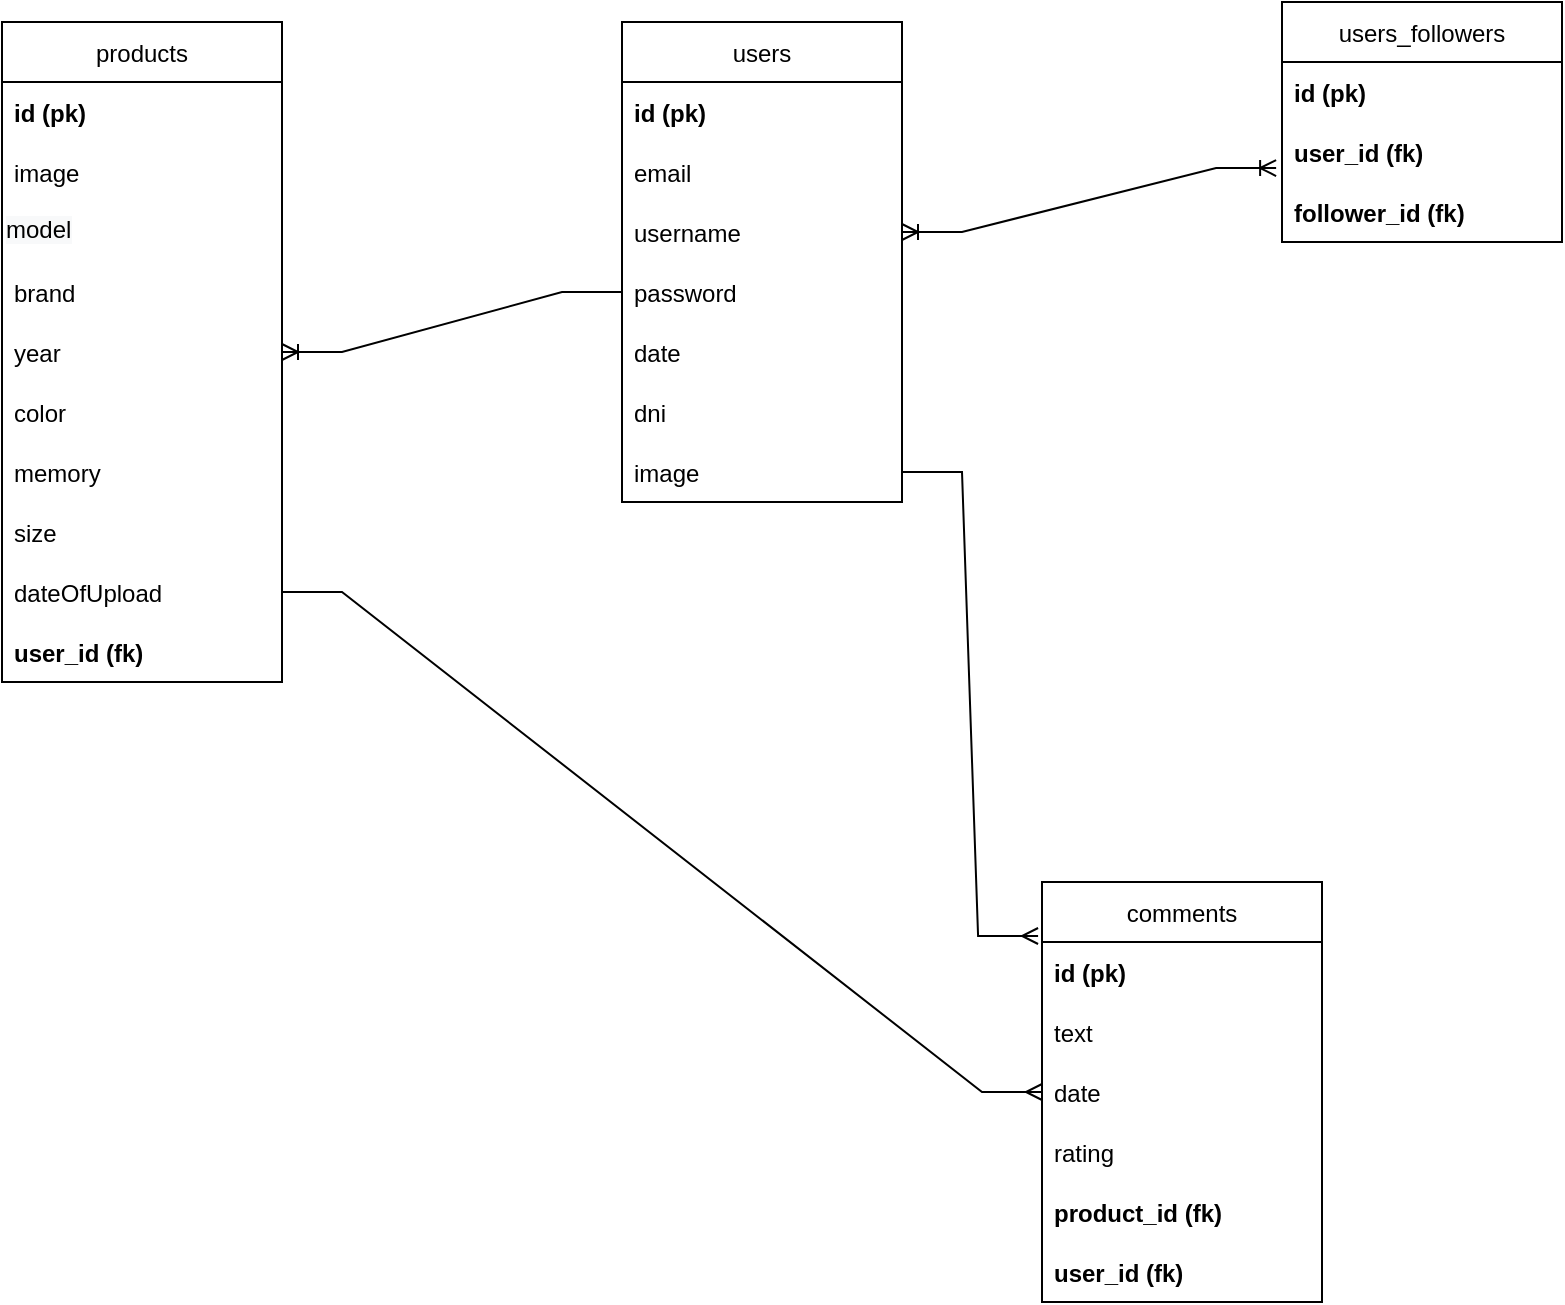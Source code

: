 <mxfile version="18.0.1" type="device"><diagram id="cXv8IqNbXt5iZTJqOwij" name="Page-1"><mxGraphModel dx="1422" dy="798" grid="1" gridSize="10" guides="1" tooltips="1" connect="1" arrows="1" fold="1" page="1" pageScale="1" pageWidth="4681" pageHeight="3300" math="0" shadow="0"><root><mxCell id="0"/><mxCell id="1" parent="0"/><mxCell id="T1JPgiZ_bfzevg3-CLFB-1" value="products" style="swimlane;fontStyle=0;childLayout=stackLayout;horizontal=1;startSize=30;horizontalStack=0;resizeParent=1;resizeParentMax=0;resizeLast=0;collapsible=1;marginBottom=0;" parent="1" vertex="1"><mxGeometry x="80" y="40" width="140" height="330" as="geometry"/></mxCell><mxCell id="T1JPgiZ_bfzevg3-CLFB-2" value="id (pk)" style="text;strokeColor=none;fillColor=none;align=left;verticalAlign=middle;spacingLeft=4;spacingRight=4;overflow=hidden;points=[[0,0.5],[1,0.5]];portConstraint=eastwest;rotatable=0;fontStyle=1" parent="T1JPgiZ_bfzevg3-CLFB-1" vertex="1"><mxGeometry y="30" width="140" height="30" as="geometry"/></mxCell><mxCell id="T1JPgiZ_bfzevg3-CLFB-3" value="image" style="text;strokeColor=none;fillColor=none;align=left;verticalAlign=middle;spacingLeft=4;spacingRight=4;overflow=hidden;points=[[0,0.5],[1,0.5]];portConstraint=eastwest;rotatable=0;" parent="T1JPgiZ_bfzevg3-CLFB-1" vertex="1"><mxGeometry y="60" width="140" height="30" as="geometry"/></mxCell><mxCell id="etdr1lWKSWEZvVC0iz4d-11" value="&lt;span style=&quot;color: rgb(0, 0, 0); font-family: Helvetica; font-size: 12px; font-style: normal; font-variant-ligatures: normal; font-variant-caps: normal; font-weight: 400; letter-spacing: normal; orphans: 2; text-align: left; text-indent: 0px; text-transform: none; widows: 2; word-spacing: 0px; -webkit-text-stroke-width: 0px; background-color: rgb(248, 249, 250); text-decoration-thickness: initial; text-decoration-style: initial; text-decoration-color: initial; float: none; display: inline !important;&quot;&gt;model&lt;/span&gt;" style="text;whiteSpace=wrap;html=1;" vertex="1" parent="T1JPgiZ_bfzevg3-CLFB-1"><mxGeometry y="90" width="140" height="30" as="geometry"/></mxCell><mxCell id="T1JPgiZ_bfzevg3-CLFB-4" value="brand" style="text;strokeColor=none;fillColor=none;align=left;verticalAlign=middle;spacingLeft=4;spacingRight=4;overflow=hidden;points=[[0,0.5],[1,0.5]];portConstraint=eastwest;rotatable=0;" parent="T1JPgiZ_bfzevg3-CLFB-1" vertex="1"><mxGeometry y="120" width="140" height="30" as="geometry"/></mxCell><mxCell id="T1JPgiZ_bfzevg3-CLFB-5" value="year" style="text;strokeColor=none;fillColor=none;align=left;verticalAlign=middle;spacingLeft=4;spacingRight=4;overflow=hidden;points=[[0,0.5],[1,0.5]];portConstraint=eastwest;rotatable=0;" parent="T1JPgiZ_bfzevg3-CLFB-1" vertex="1"><mxGeometry y="150" width="140" height="30" as="geometry"/></mxCell><mxCell id="T1JPgiZ_bfzevg3-CLFB-6" value="color" style="text;strokeColor=none;fillColor=none;align=left;verticalAlign=middle;spacingLeft=4;spacingRight=4;overflow=hidden;points=[[0,0.5],[1,0.5]];portConstraint=eastwest;rotatable=0;" parent="T1JPgiZ_bfzevg3-CLFB-1" vertex="1"><mxGeometry y="180" width="140" height="30" as="geometry"/></mxCell><mxCell id="T1JPgiZ_bfzevg3-CLFB-7" value="memory" style="text;strokeColor=none;fillColor=none;align=left;verticalAlign=middle;spacingLeft=4;spacingRight=4;overflow=hidden;points=[[0,0.5],[1,0.5]];portConstraint=eastwest;rotatable=0;" parent="T1JPgiZ_bfzevg3-CLFB-1" vertex="1"><mxGeometry y="210" width="140" height="30" as="geometry"/></mxCell><mxCell id="T1JPgiZ_bfzevg3-CLFB-8" value="size" style="text;strokeColor=none;fillColor=none;align=left;verticalAlign=middle;spacingLeft=4;spacingRight=4;overflow=hidden;points=[[0,0.5],[1,0.5]];portConstraint=eastwest;rotatable=0;" parent="T1JPgiZ_bfzevg3-CLFB-1" vertex="1"><mxGeometry y="240" width="140" height="30" as="geometry"/></mxCell><mxCell id="T1JPgiZ_bfzevg3-CLFB-9" value="dateOfUpload" style="text;strokeColor=none;fillColor=none;align=left;verticalAlign=middle;spacingLeft=4;spacingRight=4;overflow=hidden;points=[[0,0.5],[1,0.5]];portConstraint=eastwest;rotatable=0;" parent="T1JPgiZ_bfzevg3-CLFB-1" vertex="1"><mxGeometry y="270" width="140" height="30" as="geometry"/></mxCell><mxCell id="T1JPgiZ_bfzevg3-CLFB-45" value="user_id (fk)" style="text;strokeColor=none;fillColor=none;align=left;verticalAlign=middle;spacingLeft=4;spacingRight=4;overflow=hidden;points=[[0,0.5],[1,0.5]];portConstraint=eastwest;rotatable=0;fontStyle=1" parent="T1JPgiZ_bfzevg3-CLFB-1" vertex="1"><mxGeometry y="300" width="140" height="30" as="geometry"/></mxCell><mxCell id="T1JPgiZ_bfzevg3-CLFB-11" value="users" style="swimlane;fontStyle=0;childLayout=stackLayout;horizontal=1;startSize=30;horizontalStack=0;resizeParent=1;resizeParentMax=0;resizeLast=0;collapsible=1;marginBottom=0;" parent="1" vertex="1"><mxGeometry x="390" y="40" width="140" height="240" as="geometry"/></mxCell><mxCell id="T1JPgiZ_bfzevg3-CLFB-12" value="id (pk)" style="text;strokeColor=none;fillColor=none;align=left;verticalAlign=middle;spacingLeft=4;spacingRight=4;overflow=hidden;points=[[0,0.5],[1,0.5]];portConstraint=eastwest;rotatable=0;fontStyle=1" parent="T1JPgiZ_bfzevg3-CLFB-11" vertex="1"><mxGeometry y="30" width="140" height="30" as="geometry"/></mxCell><mxCell id="T1JPgiZ_bfzevg3-CLFB-13" value="email" style="text;strokeColor=none;fillColor=none;align=left;verticalAlign=middle;spacingLeft=4;spacingRight=4;overflow=hidden;points=[[0,0.5],[1,0.5]];portConstraint=eastwest;rotatable=0;" parent="T1JPgiZ_bfzevg3-CLFB-11" vertex="1"><mxGeometry y="60" width="140" height="30" as="geometry"/></mxCell><mxCell id="T1JPgiZ_bfzevg3-CLFB-14" value="username" style="text;strokeColor=none;fillColor=none;align=left;verticalAlign=middle;spacingLeft=4;spacingRight=4;overflow=hidden;points=[[0,0.5],[1,0.5]];portConstraint=eastwest;rotatable=0;" parent="T1JPgiZ_bfzevg3-CLFB-11" vertex="1"><mxGeometry y="90" width="140" height="30" as="geometry"/></mxCell><mxCell id="T1JPgiZ_bfzevg3-CLFB-15" value="password" style="text;strokeColor=none;fillColor=none;align=left;verticalAlign=middle;spacingLeft=4;spacingRight=4;overflow=hidden;points=[[0,0.5],[1,0.5]];portConstraint=eastwest;rotatable=0;" parent="T1JPgiZ_bfzevg3-CLFB-11" vertex="1"><mxGeometry y="120" width="140" height="30" as="geometry"/></mxCell><mxCell id="T1JPgiZ_bfzevg3-CLFB-16" value="date" style="text;strokeColor=none;fillColor=none;align=left;verticalAlign=middle;spacingLeft=4;spacingRight=4;overflow=hidden;points=[[0,0.5],[1,0.5]];portConstraint=eastwest;rotatable=0;" parent="T1JPgiZ_bfzevg3-CLFB-11" vertex="1"><mxGeometry y="150" width="140" height="30" as="geometry"/></mxCell><mxCell id="T1JPgiZ_bfzevg3-CLFB-17" value="dni" style="text;strokeColor=none;fillColor=none;align=left;verticalAlign=middle;spacingLeft=4;spacingRight=4;overflow=hidden;points=[[0,0.5],[1,0.5]];portConstraint=eastwest;rotatable=0;" parent="T1JPgiZ_bfzevg3-CLFB-11" vertex="1"><mxGeometry y="180" width="140" height="30" as="geometry"/></mxCell><mxCell id="T1JPgiZ_bfzevg3-CLFB-18" value="image" style="text;strokeColor=none;fillColor=none;align=left;verticalAlign=middle;spacingLeft=4;spacingRight=4;overflow=hidden;points=[[0,0.5],[1,0.5]];portConstraint=eastwest;rotatable=0;" parent="T1JPgiZ_bfzevg3-CLFB-11" vertex="1"><mxGeometry y="210" width="140" height="30" as="geometry"/></mxCell><mxCell id="T1JPgiZ_bfzevg3-CLFB-21" value="comments" style="swimlane;fontStyle=0;childLayout=stackLayout;horizontal=1;startSize=30;horizontalStack=0;resizeParent=1;resizeParentMax=0;resizeLast=0;collapsible=1;marginBottom=0;" parent="1" vertex="1"><mxGeometry x="600" y="470" width="140" height="210" as="geometry"/></mxCell><mxCell id="T1JPgiZ_bfzevg3-CLFB-22" value="id (pk)" style="text;strokeColor=none;fillColor=none;align=left;verticalAlign=middle;spacingLeft=4;spacingRight=4;overflow=hidden;points=[[0,0.5],[1,0.5]];portConstraint=eastwest;rotatable=0;fontStyle=1" parent="T1JPgiZ_bfzevg3-CLFB-21" vertex="1"><mxGeometry y="30" width="140" height="30" as="geometry"/></mxCell><mxCell id="T1JPgiZ_bfzevg3-CLFB-25" value="text" style="text;strokeColor=none;fillColor=none;align=left;verticalAlign=middle;spacingLeft=4;spacingRight=4;overflow=hidden;points=[[0,0.5],[1,0.5]];portConstraint=eastwest;rotatable=0;" parent="T1JPgiZ_bfzevg3-CLFB-21" vertex="1"><mxGeometry y="60" width="140" height="30" as="geometry"/></mxCell><mxCell id="T1JPgiZ_bfzevg3-CLFB-26" value="date" style="text;strokeColor=none;fillColor=none;align=left;verticalAlign=middle;spacingLeft=4;spacingRight=4;overflow=hidden;points=[[0,0.5],[1,0.5]];portConstraint=eastwest;rotatable=0;" parent="T1JPgiZ_bfzevg3-CLFB-21" vertex="1"><mxGeometry y="90" width="140" height="30" as="geometry"/></mxCell><mxCell id="T1JPgiZ_bfzevg3-CLFB-27" value="rating" style="text;strokeColor=none;fillColor=none;align=left;verticalAlign=middle;spacingLeft=4;spacingRight=4;overflow=hidden;points=[[0,0.5],[1,0.5]];portConstraint=eastwest;rotatable=0;" parent="T1JPgiZ_bfzevg3-CLFB-21" vertex="1"><mxGeometry y="120" width="140" height="30" as="geometry"/></mxCell><mxCell id="T1JPgiZ_bfzevg3-CLFB-47" value="product_id (fk)" style="text;strokeColor=none;fillColor=none;align=left;verticalAlign=middle;spacingLeft=4;spacingRight=4;overflow=hidden;points=[[0,0.5],[1,0.5]];portConstraint=eastwest;rotatable=0;fontStyle=1" parent="T1JPgiZ_bfzevg3-CLFB-21" vertex="1"><mxGeometry y="150" width="140" height="30" as="geometry"/></mxCell><mxCell id="etdr1lWKSWEZvVC0iz4d-12" value="user_id (fk)" style="text;strokeColor=none;fillColor=none;align=left;verticalAlign=middle;spacingLeft=4;spacingRight=4;overflow=hidden;points=[[0,0.5],[1,0.5]];portConstraint=eastwest;rotatable=0;fontStyle=1" vertex="1" parent="T1JPgiZ_bfzevg3-CLFB-21"><mxGeometry y="180" width="140" height="30" as="geometry"/></mxCell><mxCell id="T1JPgiZ_bfzevg3-CLFB-44" value="" style="edgeStyle=entityRelationEdgeStyle;fontSize=12;html=1;endArrow=ERoneToMany;rounded=0;exitX=0;exitY=0.5;exitDx=0;exitDy=0;entryX=1;entryY=0.5;entryDx=0;entryDy=0;" parent="1" source="T1JPgiZ_bfzevg3-CLFB-15" target="T1JPgiZ_bfzevg3-CLFB-5" edge="1"><mxGeometry width="100" height="100" relative="1" as="geometry"><mxPoint x="550" y="330" as="sourcePoint"/><mxPoint x="280" y="130" as="targetPoint"/></mxGeometry></mxCell><mxCell id="T1JPgiZ_bfzevg3-CLFB-46" value="" style="edgeStyle=entityRelationEdgeStyle;fontSize=12;html=1;endArrow=ERmany;rounded=0;entryX=0;entryY=0.5;entryDx=0;entryDy=0;exitX=1;exitY=0.5;exitDx=0;exitDy=0;" parent="1" source="T1JPgiZ_bfzevg3-CLFB-9" target="T1JPgiZ_bfzevg3-CLFB-26" edge="1"><mxGeometry width="100" height="100" relative="1" as="geometry"><mxPoint x="530" y="300" as="sourcePoint"/><mxPoint x="630" y="200" as="targetPoint"/></mxGeometry></mxCell><mxCell id="etdr1lWKSWEZvVC0iz4d-1" value="users_followers" style="swimlane;fontStyle=0;childLayout=stackLayout;horizontal=1;startSize=30;horizontalStack=0;resizeParent=1;resizeParentMax=0;resizeLast=0;collapsible=1;marginBottom=0;" vertex="1" parent="1"><mxGeometry x="720" y="30" width="140" height="120" as="geometry"/></mxCell><mxCell id="etdr1lWKSWEZvVC0iz4d-2" value="id (pk)" style="text;strokeColor=none;fillColor=none;align=left;verticalAlign=middle;spacingLeft=4;spacingRight=4;overflow=hidden;points=[[0,0.5],[1,0.5]];portConstraint=eastwest;rotatable=0;fontStyle=1" vertex="1" parent="etdr1lWKSWEZvVC0iz4d-1"><mxGeometry y="30" width="140" height="30" as="geometry"/></mxCell><mxCell id="etdr1lWKSWEZvVC0iz4d-3" value="user_id (fk)" style="text;strokeColor=none;fillColor=none;align=left;verticalAlign=middle;spacingLeft=4;spacingRight=4;overflow=hidden;points=[[0,0.5],[1,0.5]];portConstraint=eastwest;rotatable=0;fontStyle=1" vertex="1" parent="etdr1lWKSWEZvVC0iz4d-1"><mxGeometry y="60" width="140" height="30" as="geometry"/></mxCell><mxCell id="etdr1lWKSWEZvVC0iz4d-4" value="follower_id (fk)" style="text;strokeColor=none;fillColor=none;align=left;verticalAlign=middle;spacingLeft=4;spacingRight=4;overflow=hidden;points=[[0,0.5],[1,0.5]];portConstraint=eastwest;rotatable=0;fontStyle=1" vertex="1" parent="etdr1lWKSWEZvVC0iz4d-1"><mxGeometry y="90" width="140" height="30" as="geometry"/></mxCell><mxCell id="etdr1lWKSWEZvVC0iz4d-13" value="" style="edgeStyle=entityRelationEdgeStyle;fontSize=12;html=1;endArrow=ERmany;rounded=0;entryX=-0.014;entryY=-0.1;entryDx=0;entryDy=0;exitX=1;exitY=0.5;exitDx=0;exitDy=0;entryPerimeter=0;" edge="1" parent="1" source="T1JPgiZ_bfzevg3-CLFB-18" target="T1JPgiZ_bfzevg3-CLFB-22"><mxGeometry width="100" height="100" relative="1" as="geometry"><mxPoint x="710" y="300" as="sourcePoint"/><mxPoint x="1090" y="550" as="targetPoint"/></mxGeometry></mxCell><mxCell id="etdr1lWKSWEZvVC0iz4d-14" value="" style="edgeStyle=entityRelationEdgeStyle;fontSize=12;html=1;endArrow=ERoneToMany;startArrow=ERoneToMany;rounded=0;exitX=1;exitY=0.5;exitDx=0;exitDy=0;entryX=-0.021;entryY=0.767;entryDx=0;entryDy=0;entryPerimeter=0;" edge="1" parent="1" source="T1JPgiZ_bfzevg3-CLFB-14" target="etdr1lWKSWEZvVC0iz4d-3"><mxGeometry width="100" height="100" relative="1" as="geometry"><mxPoint x="670" y="300" as="sourcePoint"/><mxPoint x="770" y="200" as="targetPoint"/></mxGeometry></mxCell></root></mxGraphModel></diagram></mxfile>